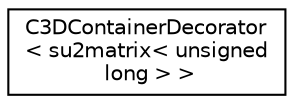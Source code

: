 digraph "Graphical Class Hierarchy"
{
 // LATEX_PDF_SIZE
  edge [fontname="Helvetica",fontsize="10",labelfontname="Helvetica",labelfontsize="10"];
  node [fontname="Helvetica",fontsize="10",shape=record];
  rankdir="LR";
  Node0 [label="C3DContainerDecorator\l\< su2matrix\< unsigned\l long \> \>",height=0.2,width=0.4,color="black", fillcolor="white", style="filled",URL="$classC3DContainerDecorator.html",tooltip=" "];
}
